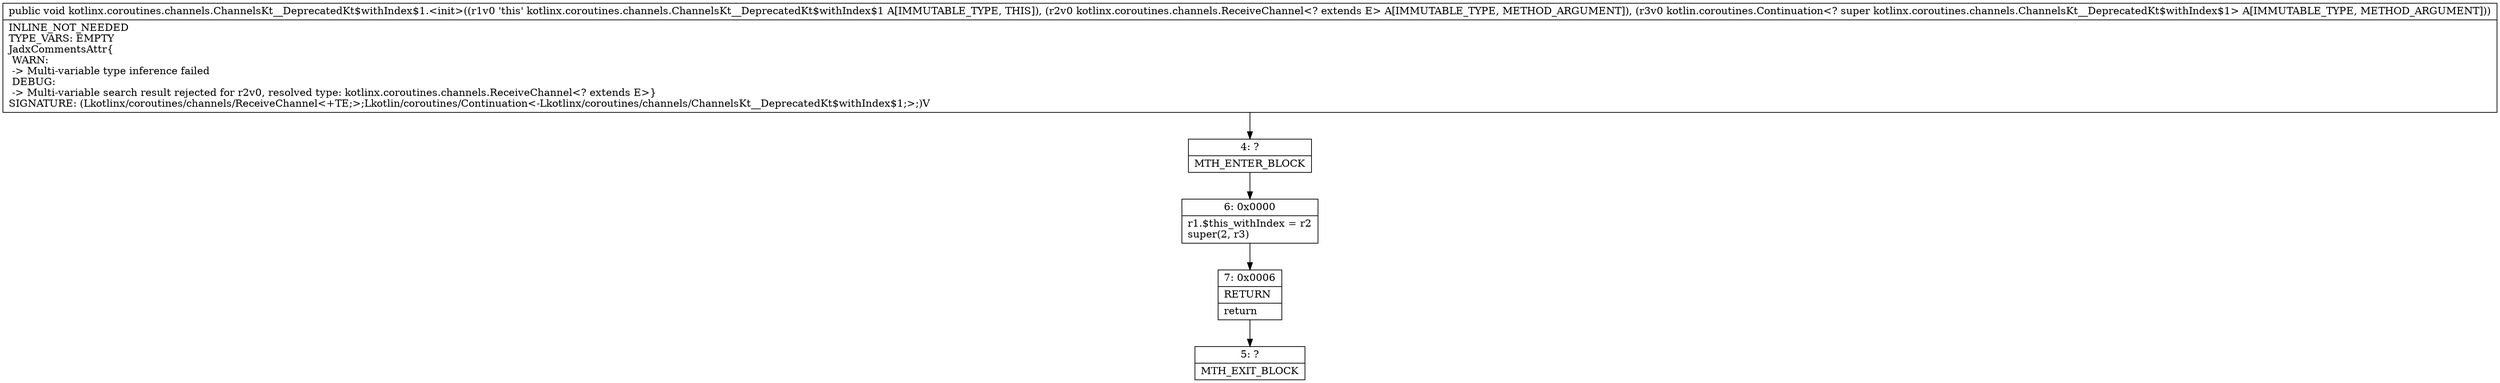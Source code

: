 digraph "CFG forkotlinx.coroutines.channels.ChannelsKt__DeprecatedKt$withIndex$1.\<init\>(Lkotlinx\/coroutines\/channels\/ReceiveChannel;Lkotlin\/coroutines\/Continuation;)V" {
Node_4 [shape=record,label="{4\:\ ?|MTH_ENTER_BLOCK\l}"];
Node_6 [shape=record,label="{6\:\ 0x0000|r1.$this_withIndex = r2\lsuper(2, r3)\l}"];
Node_7 [shape=record,label="{7\:\ 0x0006|RETURN\l|return\l}"];
Node_5 [shape=record,label="{5\:\ ?|MTH_EXIT_BLOCK\l}"];
MethodNode[shape=record,label="{public void kotlinx.coroutines.channels.ChannelsKt__DeprecatedKt$withIndex$1.\<init\>((r1v0 'this' kotlinx.coroutines.channels.ChannelsKt__DeprecatedKt$withIndex$1 A[IMMUTABLE_TYPE, THIS]), (r2v0 kotlinx.coroutines.channels.ReceiveChannel\<? extends E\> A[IMMUTABLE_TYPE, METHOD_ARGUMENT]), (r3v0 kotlin.coroutines.Continuation\<? super kotlinx.coroutines.channels.ChannelsKt__DeprecatedKt$withIndex$1\> A[IMMUTABLE_TYPE, METHOD_ARGUMENT]))  | INLINE_NOT_NEEDED\lTYPE_VARS: EMPTY\lJadxCommentsAttr\{\l WARN: \l \-\> Multi\-variable type inference failed\l DEBUG: \l \-\> Multi\-variable search result rejected for r2v0, resolved type: kotlinx.coroutines.channels.ReceiveChannel\<? extends E\>\}\lSIGNATURE: (Lkotlinx\/coroutines\/channels\/ReceiveChannel\<+TE;\>;Lkotlin\/coroutines\/Continuation\<\-Lkotlinx\/coroutines\/channels\/ChannelsKt__DeprecatedKt$withIndex$1;\>;)V\l}"];
MethodNode -> Node_4;Node_4 -> Node_6;
Node_6 -> Node_7;
Node_7 -> Node_5;
}

